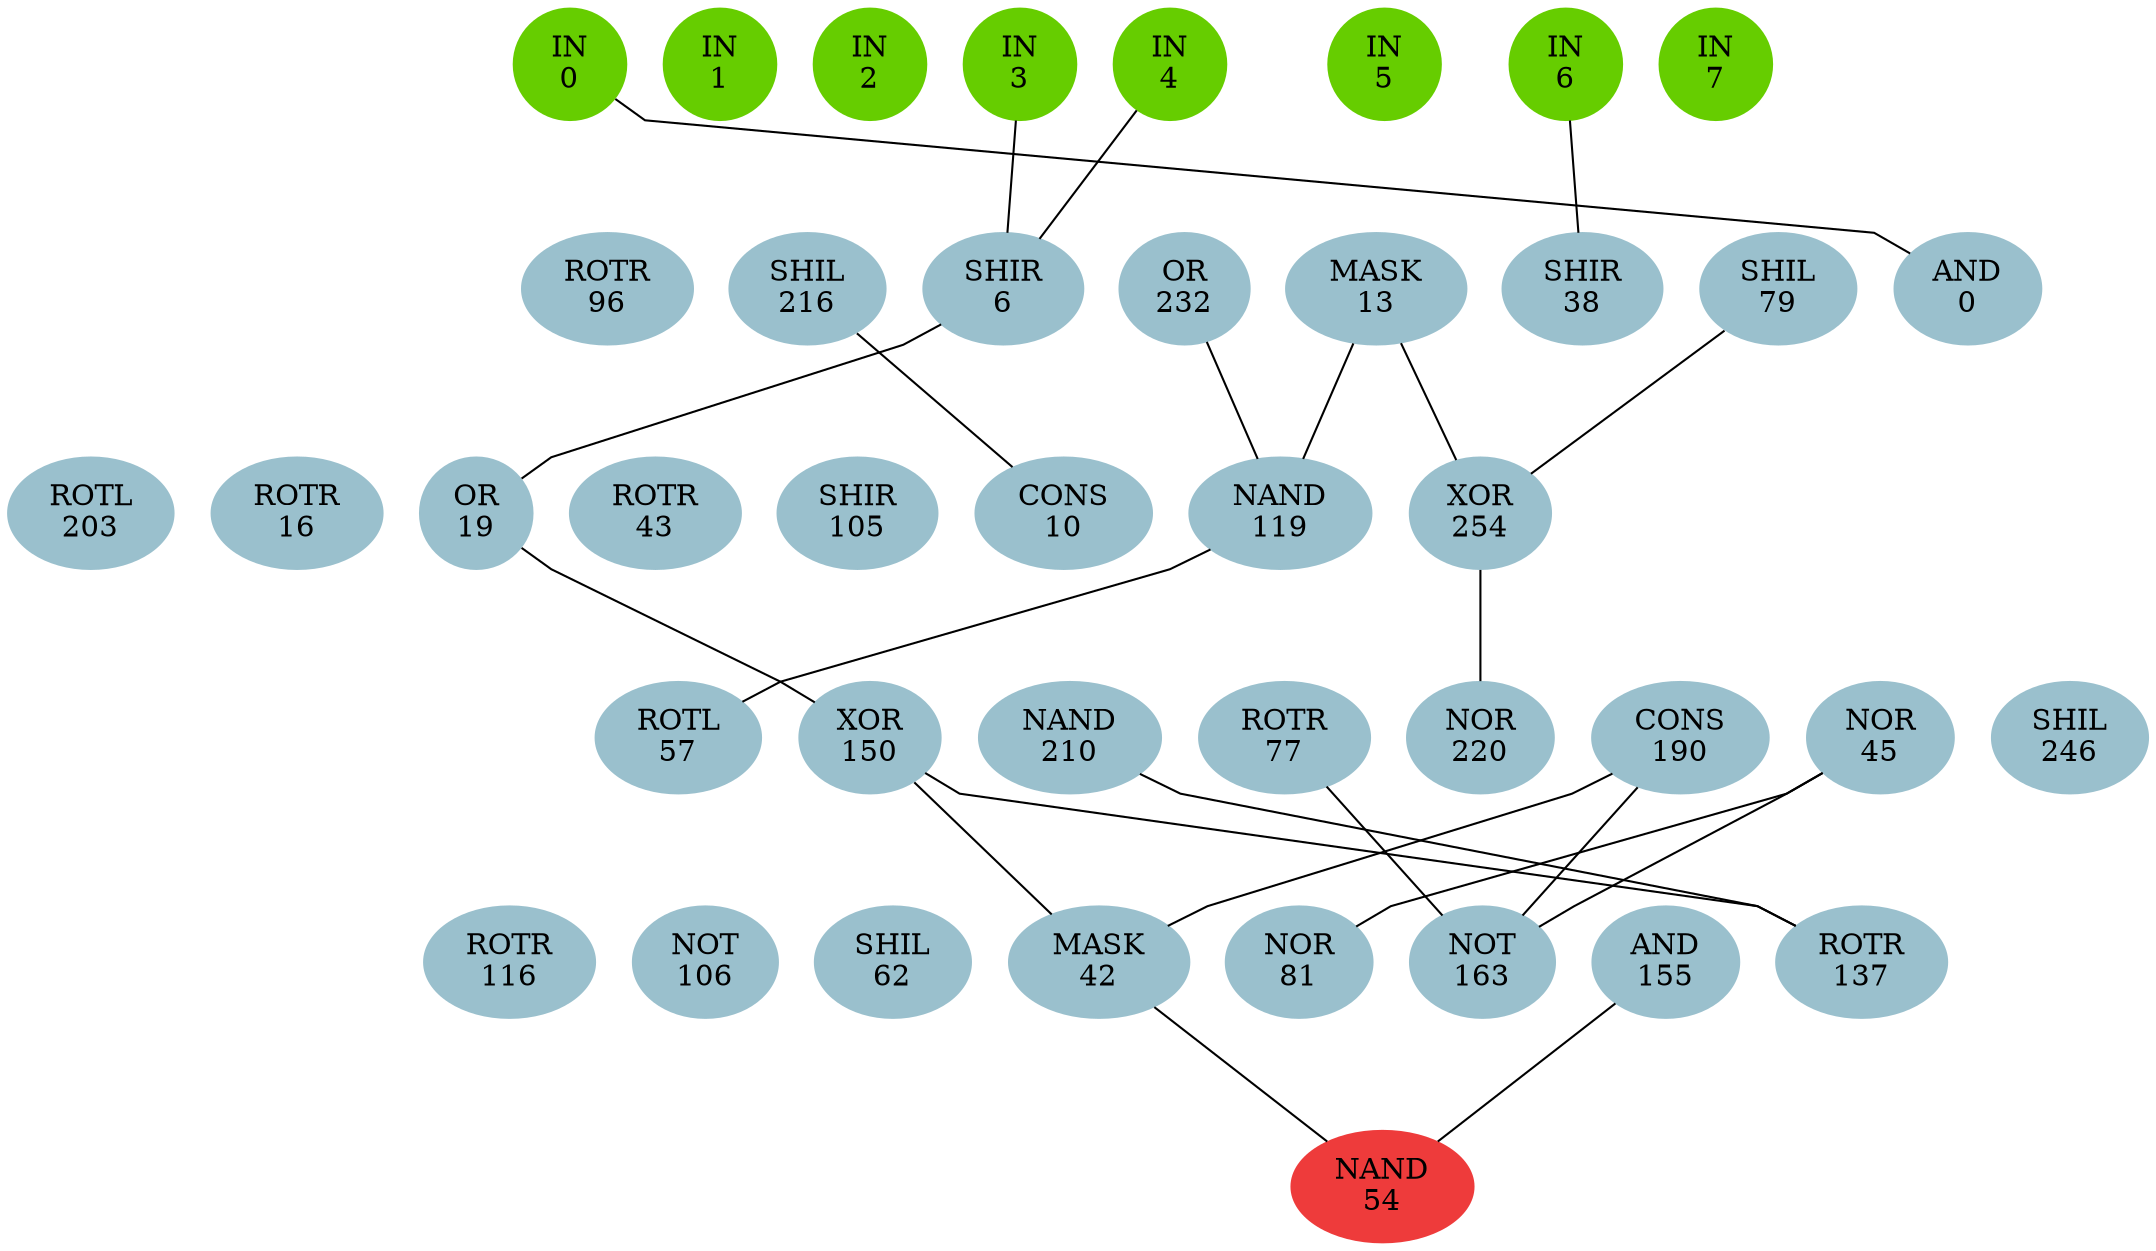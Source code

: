 graph EACircuit {
rankdir=BT;
ranksep=0.75;
ordering=out;
splines=polyline;
node [style=filled, color=lightblue2];

{ rank=same;
node [color=chartreuse3];
"-1_0"[label="IN\n0"];
node [color=chartreuse3];
"-1_1"[label="IN\n1"];
node [color=chartreuse3];
"-1_2"[label="IN\n2"];
node [color=chartreuse3];
"-1_3"[label="IN\n3"];
node [color=chartreuse3];
"-1_4"[label="IN\n4"];
node [color=chartreuse3];
"-1_5"[label="IN\n5"];
node [color=chartreuse3];
"-1_6"[label="IN\n6"];
node [color=chartreuse3];
"-1_7"[label="IN\n7"];
}
{ rank=same;
node [color=lightblue3];
"0_0"[label="ROTR\n96"];
node [color=lightblue3];
"0_1"[label="SHIL\n216"];
node [color=lightblue3];
"0_2"[label="SHIR\n6"];
node [color=lightblue3];
"0_3"[label="OR\n232"];
node [color=lightblue3];
"0_4"[label="MASK\n13"];
node [color=lightblue3];
"0_5"[label="SHIR\n38"];
node [color=lightblue3];
"0_6"[label="SHIL\n79"];
node [color=lightblue3];
"0_7"[label="AND\n0"];
}
{ rank=same;
node [color=lightblue3];
"1_0"[label="ROTL\n203"];
node [color=lightblue3];
"1_1"[label="ROTR\n16"];
node [color=lightblue3];
"1_2"[label="OR\n19"];
node [color=lightblue3];
"1_3"[label="ROTR\n43"];
node [color=lightblue3];
"1_4"[label="SHIR\n105"];
node [color=lightblue3];
"1_5"[label="CONS\n10"];
node [color=lightblue3];
"1_6"[label="NAND\n119"];
node [color=lightblue3];
"1_7"[label="XOR\n254"];
}
{ rank=same;
node [color=lightblue3];
"2_0"[label="ROTL\n57"];
node [color=lightblue3];
"2_1"[label="XOR\n150"];
node [color=lightblue3];
"2_2"[label="NAND\n210"];
node [color=lightblue3];
"2_3"[label="ROTR\n77"];
node [color=lightblue3];
"2_4"[label="NOR\n220"];
node [color=lightblue3];
"2_5"[label="CONS\n190"];
node [color=lightblue3];
"2_6"[label="NOR\n45"];
node [color=lightblue3];
"2_7"[label="SHIL\n246"];
}
{ rank=same;
node [color=lightblue3];
"3_0"[label="ROTR\n116"];
node [color=lightblue3];
"3_1"[label="NOT\n106"];
node [color=lightblue3];
"3_2"[label="SHIL\n62"];
node [color=lightblue3];
"3_3"[label="MASK\n42"];
node [color=lightblue3];
"3_4"[label="NOR\n81"];
node [color=lightblue3];
"3_5"[label="NOT\n163"];
node [color=lightblue3];
"3_6"[label="AND\n155"];
node [color=lightblue3];
"3_7"[label="ROTR\n137"];
}
{ rank=same;
node [color=brown2];
"4_0"[label="NAND\n54"];
}
edge[style=invis];
"-1_0" -- "-1_1" -- "-1_2" -- "-1_3" -- "-1_4" -- "-1_5" -- "-1_6" -- "-1_7";
"0_0" -- "0_1" -- "0_2" -- "0_3" -- "0_4" -- "0_5" -- "0_6" -- "0_7";
"1_0" -- "1_1" -- "1_2" -- "1_3" -- "1_4" -- "1_5" -- "1_6" -- "1_7";
"2_0" -- "2_1" -- "2_2" -- "2_3" -- "2_4" -- "2_5" -- "2_6" -- "2_7";
"3_0" -- "3_1" -- "3_2" -- "3_3" -- "3_4" -- "3_5" -- "3_6" -- "3_7";
"4_0" -- "4_0";
edge[style=solid];
"0_2" -- "-1_3";
"0_2" -- "-1_4";
"0_5" -- "-1_6";
"0_7" -- "-1_0";
"1_2" -- "0_2";
"1_5" -- "0_1";
"1_6" -- "0_3";
"1_6" -- "0_4";
"1_7" -- "0_4";
"1_7" -- "0_6";
"2_0" -- "1_6";
"2_1" -- "1_2";
"2_4" -- "1_7";
"3_3" -- "2_1";
"3_3" -- "2_5";
"3_4" -- "2_6";
"3_5" -- "2_3";
"3_5" -- "2_5";
"3_5" -- "2_6";
"3_7" -- "2_1";
"3_7" -- "2_2";
"4_0" -- "3_3";
"4_0" -- "3_6";
}
